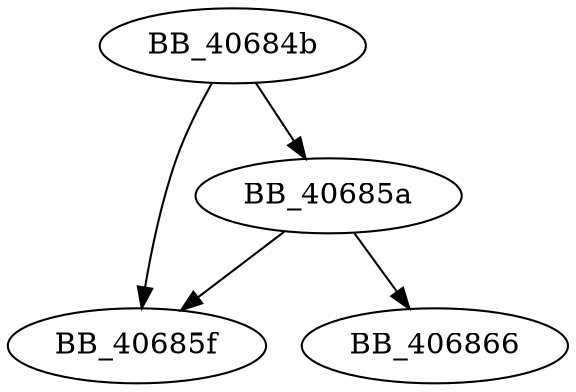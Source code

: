 DiGraph sub_40684B{
BB_40684b->BB_40685a
BB_40684b->BB_40685f
BB_40685a->BB_40685f
BB_40685a->BB_406866
}
